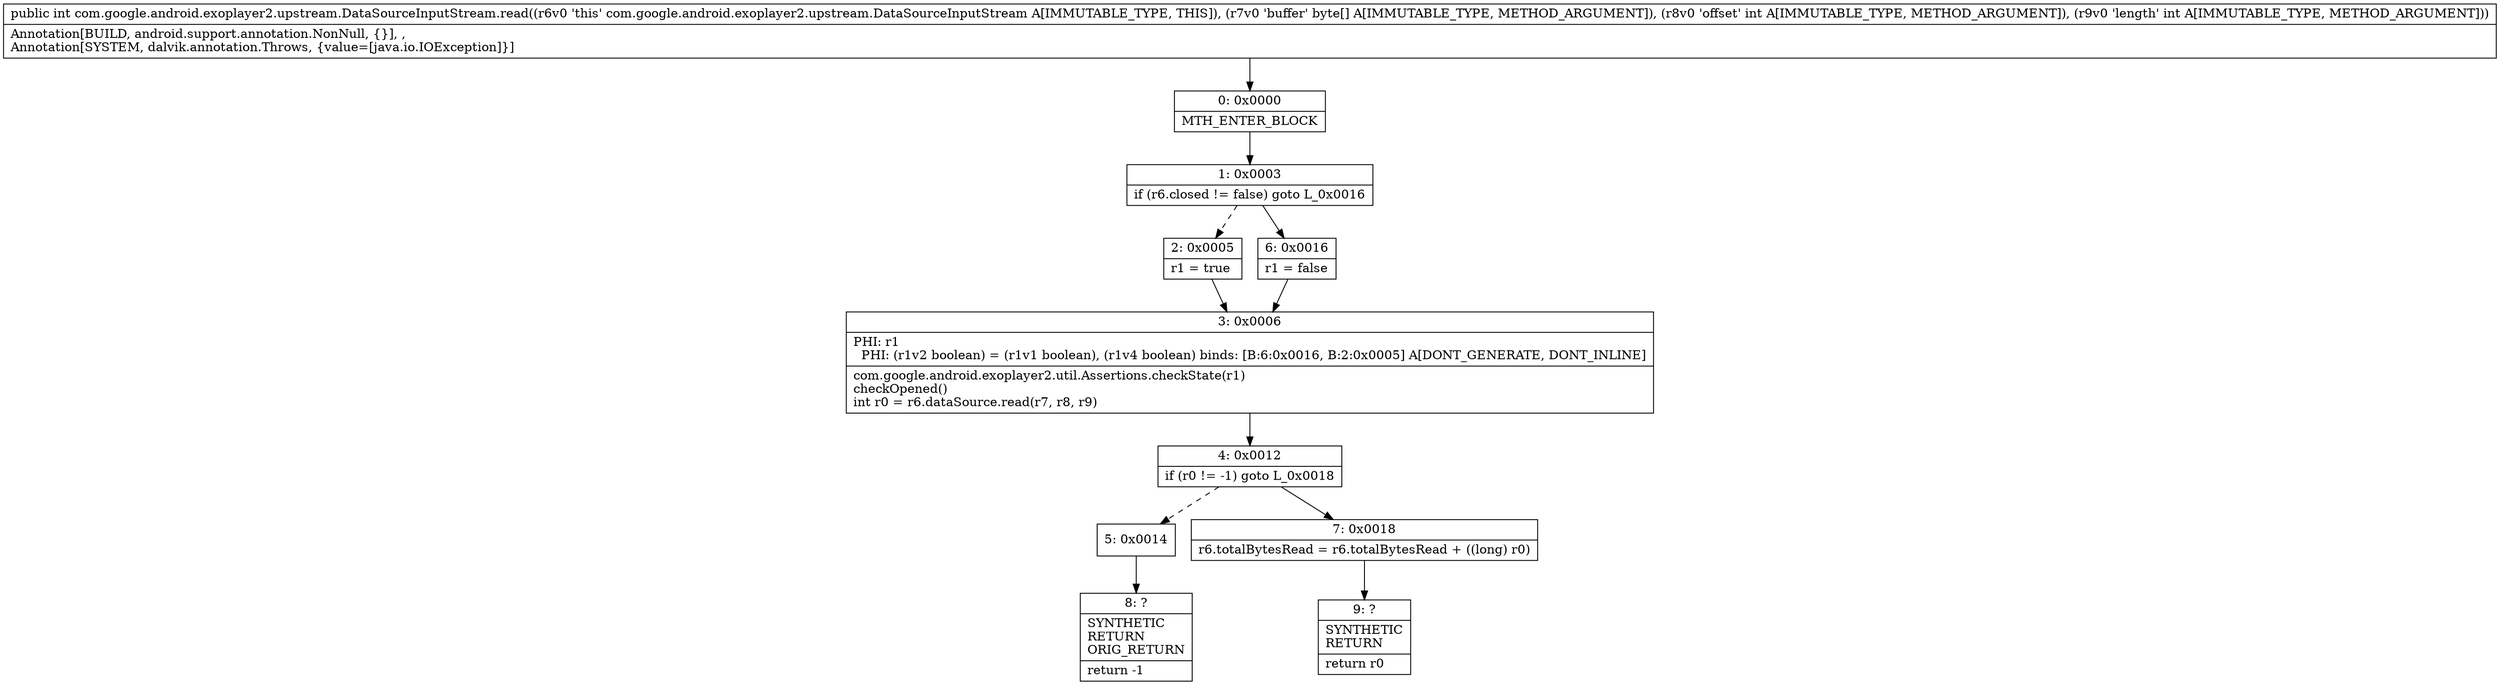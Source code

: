 digraph "CFG forcom.google.android.exoplayer2.upstream.DataSourceInputStream.read([BII)I" {
Node_0 [shape=record,label="{0\:\ 0x0000|MTH_ENTER_BLOCK\l}"];
Node_1 [shape=record,label="{1\:\ 0x0003|if (r6.closed != false) goto L_0x0016\l}"];
Node_2 [shape=record,label="{2\:\ 0x0005|r1 = true\l}"];
Node_3 [shape=record,label="{3\:\ 0x0006|PHI: r1 \l  PHI: (r1v2 boolean) = (r1v1 boolean), (r1v4 boolean) binds: [B:6:0x0016, B:2:0x0005] A[DONT_GENERATE, DONT_INLINE]\l|com.google.android.exoplayer2.util.Assertions.checkState(r1)\lcheckOpened()\lint r0 = r6.dataSource.read(r7, r8, r9)\l}"];
Node_4 [shape=record,label="{4\:\ 0x0012|if (r0 != \-1) goto L_0x0018\l}"];
Node_5 [shape=record,label="{5\:\ 0x0014}"];
Node_6 [shape=record,label="{6\:\ 0x0016|r1 = false\l}"];
Node_7 [shape=record,label="{7\:\ 0x0018|r6.totalBytesRead = r6.totalBytesRead + ((long) r0)\l}"];
Node_8 [shape=record,label="{8\:\ ?|SYNTHETIC\lRETURN\lORIG_RETURN\l|return \-1\l}"];
Node_9 [shape=record,label="{9\:\ ?|SYNTHETIC\lRETURN\l|return r0\l}"];
MethodNode[shape=record,label="{public int com.google.android.exoplayer2.upstream.DataSourceInputStream.read((r6v0 'this' com.google.android.exoplayer2.upstream.DataSourceInputStream A[IMMUTABLE_TYPE, THIS]), (r7v0 'buffer' byte[] A[IMMUTABLE_TYPE, METHOD_ARGUMENT]), (r8v0 'offset' int A[IMMUTABLE_TYPE, METHOD_ARGUMENT]), (r9v0 'length' int A[IMMUTABLE_TYPE, METHOD_ARGUMENT]))  | Annotation[BUILD, android.support.annotation.NonNull, \{\}], , \lAnnotation[SYSTEM, dalvik.annotation.Throws, \{value=[java.io.IOException]\}]\l}"];
MethodNode -> Node_0;
Node_0 -> Node_1;
Node_1 -> Node_2[style=dashed];
Node_1 -> Node_6;
Node_2 -> Node_3;
Node_3 -> Node_4;
Node_4 -> Node_5[style=dashed];
Node_4 -> Node_7;
Node_5 -> Node_8;
Node_6 -> Node_3;
Node_7 -> Node_9;
}

